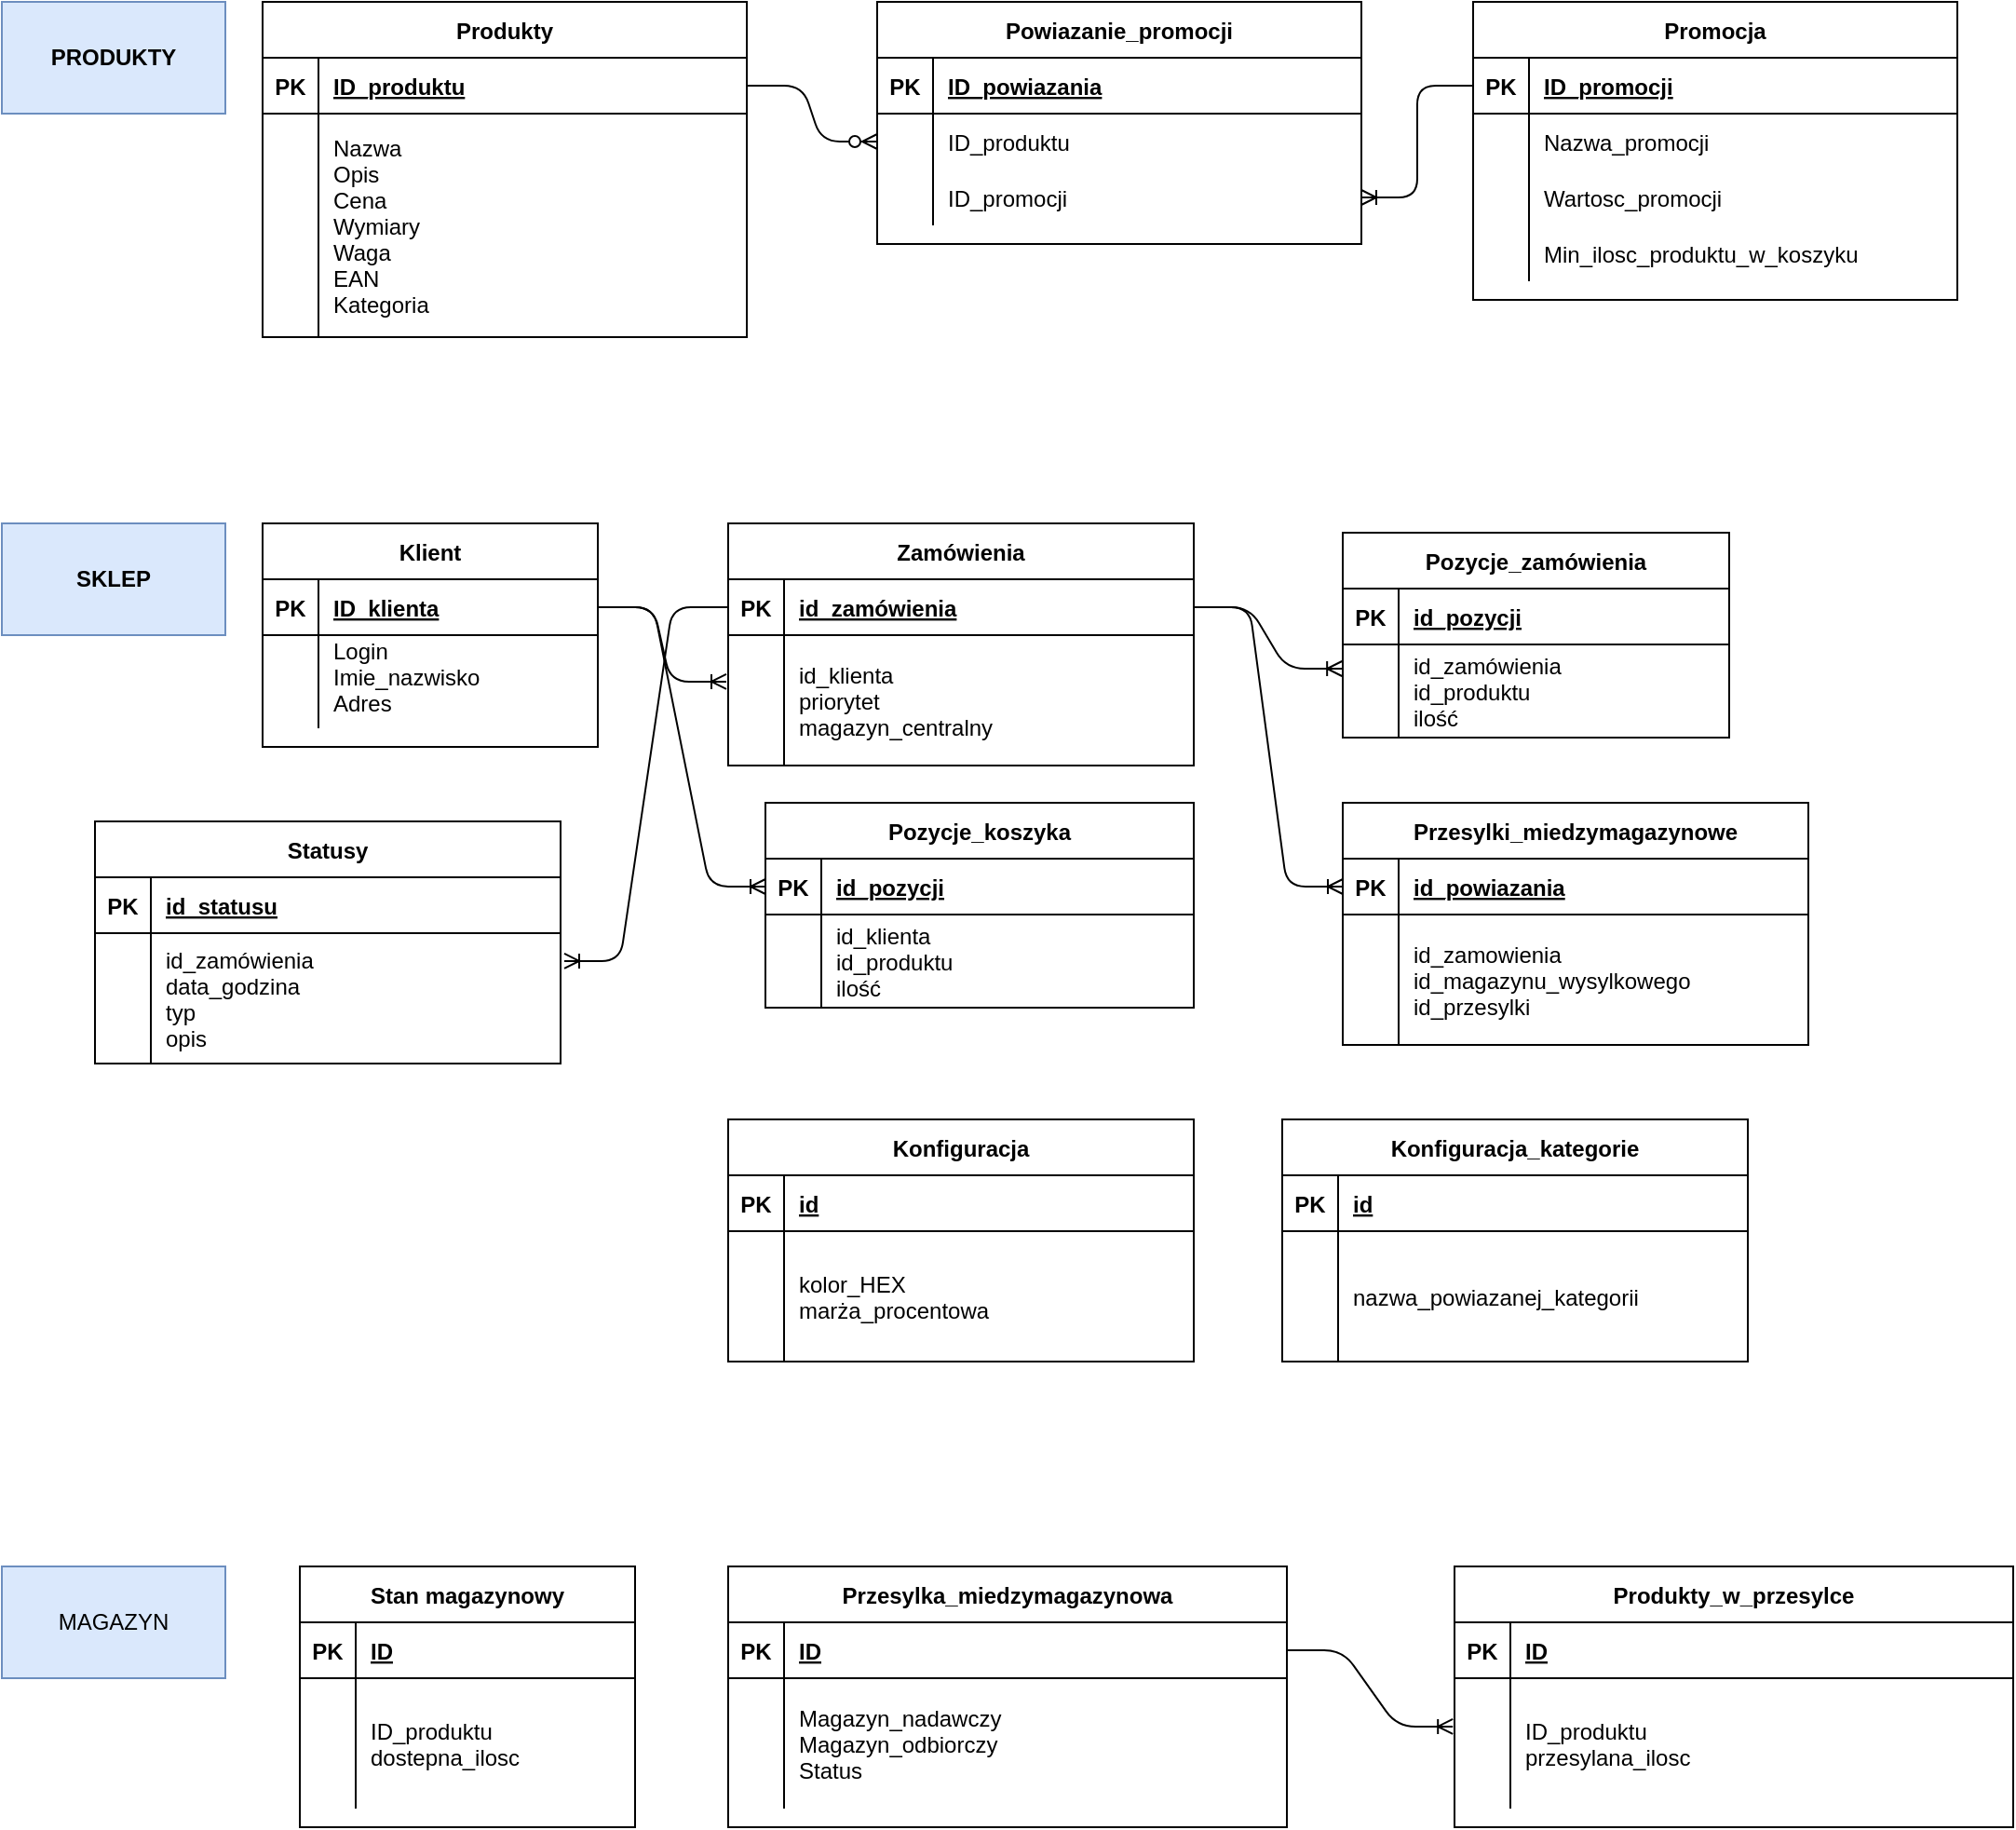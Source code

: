 <mxfile version="13.10.6" type="github">
  <diagram id="WUZRqUVk8JoaE7dRUhTJ" name="Page-1">
    <mxGraphModel dx="1422" dy="794" grid="1" gridSize="10" guides="1" tooltips="1" connect="1" arrows="1" fold="1" page="1" pageScale="1" pageWidth="1169" pageHeight="827" math="0" shadow="0">
      <root>
        <mxCell id="0" />
        <mxCell id="1" parent="0" />
        <mxCell id="3lmJuOYVzE30uOL7vJvV-1" value="Produkty" style="shape=table;startSize=30;container=1;collapsible=1;childLayout=tableLayout;fixedRows=1;rowLines=0;fontStyle=1;align=center;resizeLast=1;" parent="1" vertex="1">
          <mxGeometry x="180" y="20" width="260" height="180" as="geometry" />
        </mxCell>
        <mxCell id="3lmJuOYVzE30uOL7vJvV-2" value="" style="shape=partialRectangle;collapsible=0;dropTarget=0;pointerEvents=0;fillColor=none;top=0;left=0;bottom=1;right=0;points=[[0,0.5],[1,0.5]];portConstraint=eastwest;" parent="3lmJuOYVzE30uOL7vJvV-1" vertex="1">
          <mxGeometry y="30" width="260" height="30" as="geometry" />
        </mxCell>
        <mxCell id="3lmJuOYVzE30uOL7vJvV-3" value="PK" style="shape=partialRectangle;connectable=0;fillColor=none;top=0;left=0;bottom=0;right=0;fontStyle=1;overflow=hidden;" parent="3lmJuOYVzE30uOL7vJvV-2" vertex="1">
          <mxGeometry width="30" height="30" as="geometry" />
        </mxCell>
        <mxCell id="3lmJuOYVzE30uOL7vJvV-4" value="ID_produktu" style="shape=partialRectangle;connectable=0;fillColor=none;top=0;left=0;bottom=0;right=0;align=left;spacingLeft=6;fontStyle=5;overflow=hidden;" parent="3lmJuOYVzE30uOL7vJvV-2" vertex="1">
          <mxGeometry x="30" width="230" height="30" as="geometry" />
        </mxCell>
        <mxCell id="3lmJuOYVzE30uOL7vJvV-5" value="" style="shape=partialRectangle;collapsible=0;dropTarget=0;pointerEvents=0;fillColor=none;top=0;left=0;bottom=0;right=0;points=[[0,0.5],[1,0.5]];portConstraint=eastwest;" parent="3lmJuOYVzE30uOL7vJvV-1" vertex="1">
          <mxGeometry y="60" width="260" height="120" as="geometry" />
        </mxCell>
        <mxCell id="3lmJuOYVzE30uOL7vJvV-6" value="" style="shape=partialRectangle;connectable=0;fillColor=none;top=0;left=0;bottom=0;right=0;editable=1;overflow=hidden;" parent="3lmJuOYVzE30uOL7vJvV-5" vertex="1">
          <mxGeometry width="30" height="120" as="geometry" />
        </mxCell>
        <mxCell id="3lmJuOYVzE30uOL7vJvV-7" value="Nazwa&#xa;Opis&#xa;Cena&#xa;Wymiary&#xa;Waga&#xa;EAN&#xa;Kategoria" style="shape=partialRectangle;connectable=0;fillColor=none;top=0;left=0;bottom=0;right=0;align=left;spacingLeft=6;overflow=hidden;" parent="3lmJuOYVzE30uOL7vJvV-5" vertex="1">
          <mxGeometry x="30" width="230" height="120" as="geometry" />
        </mxCell>
        <mxCell id="3lmJuOYVzE30uOL7vJvV-17" value="Promocja" style="shape=table;startSize=30;container=1;collapsible=1;childLayout=tableLayout;fixedRows=1;rowLines=0;fontStyle=1;align=center;resizeLast=1;" parent="1" vertex="1">
          <mxGeometry x="830" y="20" width="260" height="160" as="geometry" />
        </mxCell>
        <mxCell id="3lmJuOYVzE30uOL7vJvV-18" value="" style="shape=partialRectangle;collapsible=0;dropTarget=0;pointerEvents=0;fillColor=none;top=0;left=0;bottom=1;right=0;points=[[0,0.5],[1,0.5]];portConstraint=eastwest;" parent="3lmJuOYVzE30uOL7vJvV-17" vertex="1">
          <mxGeometry y="30" width="260" height="30" as="geometry" />
        </mxCell>
        <mxCell id="3lmJuOYVzE30uOL7vJvV-19" value="PK" style="shape=partialRectangle;connectable=0;fillColor=none;top=0;left=0;bottom=0;right=0;fontStyle=1;overflow=hidden;" parent="3lmJuOYVzE30uOL7vJvV-18" vertex="1">
          <mxGeometry width="30" height="30" as="geometry" />
        </mxCell>
        <mxCell id="3lmJuOYVzE30uOL7vJvV-20" value="ID_promocji" style="shape=partialRectangle;connectable=0;fillColor=none;top=0;left=0;bottom=0;right=0;align=left;spacingLeft=6;fontStyle=5;overflow=hidden;" parent="3lmJuOYVzE30uOL7vJvV-18" vertex="1">
          <mxGeometry x="30" width="230" height="30" as="geometry" />
        </mxCell>
        <mxCell id="3lmJuOYVzE30uOL7vJvV-21" value="" style="shape=partialRectangle;collapsible=0;dropTarget=0;pointerEvents=0;fillColor=none;top=0;left=0;bottom=0;right=0;points=[[0,0.5],[1,0.5]];portConstraint=eastwest;" parent="3lmJuOYVzE30uOL7vJvV-17" vertex="1">
          <mxGeometry y="60" width="260" height="30" as="geometry" />
        </mxCell>
        <mxCell id="3lmJuOYVzE30uOL7vJvV-22" value="" style="shape=partialRectangle;connectable=0;fillColor=none;top=0;left=0;bottom=0;right=0;editable=1;overflow=hidden;" parent="3lmJuOYVzE30uOL7vJvV-21" vertex="1">
          <mxGeometry width="30" height="30" as="geometry" />
        </mxCell>
        <mxCell id="3lmJuOYVzE30uOL7vJvV-23" value="Nazwa_promocji" style="shape=partialRectangle;connectable=0;fillColor=none;top=0;left=0;bottom=0;right=0;align=left;spacingLeft=6;overflow=hidden;" parent="3lmJuOYVzE30uOL7vJvV-21" vertex="1">
          <mxGeometry x="30" width="230" height="30" as="geometry" />
        </mxCell>
        <mxCell id="3lmJuOYVzE30uOL7vJvV-24" value="" style="shape=partialRectangle;collapsible=0;dropTarget=0;pointerEvents=0;fillColor=none;top=0;left=0;bottom=0;right=0;points=[[0,0.5],[1,0.5]];portConstraint=eastwest;" parent="3lmJuOYVzE30uOL7vJvV-17" vertex="1">
          <mxGeometry y="90" width="260" height="30" as="geometry" />
        </mxCell>
        <mxCell id="3lmJuOYVzE30uOL7vJvV-25" value="" style="shape=partialRectangle;connectable=0;fillColor=none;top=0;left=0;bottom=0;right=0;editable=1;overflow=hidden;" parent="3lmJuOYVzE30uOL7vJvV-24" vertex="1">
          <mxGeometry width="30" height="30" as="geometry" />
        </mxCell>
        <mxCell id="3lmJuOYVzE30uOL7vJvV-26" value="Wartosc_promocji" style="shape=partialRectangle;connectable=0;fillColor=none;top=0;left=0;bottom=0;right=0;align=left;spacingLeft=6;overflow=hidden;" parent="3lmJuOYVzE30uOL7vJvV-24" vertex="1">
          <mxGeometry x="30" width="230" height="30" as="geometry" />
        </mxCell>
        <mxCell id="3lmJuOYVzE30uOL7vJvV-27" value="" style="shape=partialRectangle;collapsible=0;dropTarget=0;pointerEvents=0;fillColor=none;top=0;left=0;bottom=0;right=0;points=[[0,0.5],[1,0.5]];portConstraint=eastwest;" parent="3lmJuOYVzE30uOL7vJvV-17" vertex="1">
          <mxGeometry y="120" width="260" height="30" as="geometry" />
        </mxCell>
        <mxCell id="3lmJuOYVzE30uOL7vJvV-28" value="" style="shape=partialRectangle;connectable=0;fillColor=none;top=0;left=0;bottom=0;right=0;editable=1;overflow=hidden;" parent="3lmJuOYVzE30uOL7vJvV-27" vertex="1">
          <mxGeometry width="30" height="30" as="geometry" />
        </mxCell>
        <mxCell id="3lmJuOYVzE30uOL7vJvV-29" value="Min_ilosc_produktu_w_koszyku" style="shape=partialRectangle;connectable=0;fillColor=none;top=0;left=0;bottom=0;right=0;align=left;spacingLeft=6;overflow=hidden;" parent="3lmJuOYVzE30uOL7vJvV-27" vertex="1">
          <mxGeometry x="30" width="230" height="30" as="geometry" />
        </mxCell>
        <mxCell id="3lmJuOYVzE30uOL7vJvV-30" value="Powiazanie_promocji" style="shape=table;startSize=30;container=1;collapsible=1;childLayout=tableLayout;fixedRows=1;rowLines=0;fontStyle=1;align=center;resizeLast=1;" parent="1" vertex="1">
          <mxGeometry x="510" y="20" width="260" height="130" as="geometry" />
        </mxCell>
        <mxCell id="3lmJuOYVzE30uOL7vJvV-31" value="" style="shape=partialRectangle;collapsible=0;dropTarget=0;pointerEvents=0;fillColor=none;top=0;left=0;bottom=1;right=0;points=[[0,0.5],[1,0.5]];portConstraint=eastwest;" parent="3lmJuOYVzE30uOL7vJvV-30" vertex="1">
          <mxGeometry y="30" width="260" height="30" as="geometry" />
        </mxCell>
        <mxCell id="3lmJuOYVzE30uOL7vJvV-32" value="PK" style="shape=partialRectangle;connectable=0;fillColor=none;top=0;left=0;bottom=0;right=0;fontStyle=1;overflow=hidden;" parent="3lmJuOYVzE30uOL7vJvV-31" vertex="1">
          <mxGeometry width="30" height="30" as="geometry" />
        </mxCell>
        <mxCell id="3lmJuOYVzE30uOL7vJvV-33" value="ID_powiazania" style="shape=partialRectangle;connectable=0;fillColor=none;top=0;left=0;bottom=0;right=0;align=left;spacingLeft=6;fontStyle=5;overflow=hidden;" parent="3lmJuOYVzE30uOL7vJvV-31" vertex="1">
          <mxGeometry x="30" width="230" height="30" as="geometry" />
        </mxCell>
        <mxCell id="3lmJuOYVzE30uOL7vJvV-34" value="" style="shape=partialRectangle;collapsible=0;dropTarget=0;pointerEvents=0;fillColor=none;top=0;left=0;bottom=0;right=0;points=[[0,0.5],[1,0.5]];portConstraint=eastwest;" parent="3lmJuOYVzE30uOL7vJvV-30" vertex="1">
          <mxGeometry y="60" width="260" height="30" as="geometry" />
        </mxCell>
        <mxCell id="3lmJuOYVzE30uOL7vJvV-35" value="" style="shape=partialRectangle;connectable=0;fillColor=none;top=0;left=0;bottom=0;right=0;editable=1;overflow=hidden;" parent="3lmJuOYVzE30uOL7vJvV-34" vertex="1">
          <mxGeometry width="30" height="30" as="geometry" />
        </mxCell>
        <mxCell id="3lmJuOYVzE30uOL7vJvV-36" value="ID_produktu" style="shape=partialRectangle;connectable=0;fillColor=none;top=0;left=0;bottom=0;right=0;align=left;spacingLeft=6;overflow=hidden;" parent="3lmJuOYVzE30uOL7vJvV-34" vertex="1">
          <mxGeometry x="30" width="230" height="30" as="geometry" />
        </mxCell>
        <mxCell id="3lmJuOYVzE30uOL7vJvV-37" value="" style="shape=partialRectangle;collapsible=0;dropTarget=0;pointerEvents=0;fillColor=none;top=0;left=0;bottom=0;right=0;points=[[0,0.5],[1,0.5]];portConstraint=eastwest;" parent="3lmJuOYVzE30uOL7vJvV-30" vertex="1">
          <mxGeometry y="90" width="260" height="30" as="geometry" />
        </mxCell>
        <mxCell id="3lmJuOYVzE30uOL7vJvV-38" value="" style="shape=partialRectangle;connectable=0;fillColor=none;top=0;left=0;bottom=0;right=0;editable=1;overflow=hidden;" parent="3lmJuOYVzE30uOL7vJvV-37" vertex="1">
          <mxGeometry width="30" height="30" as="geometry" />
        </mxCell>
        <mxCell id="3lmJuOYVzE30uOL7vJvV-39" value="ID_promocji" style="shape=partialRectangle;connectable=0;fillColor=none;top=0;left=0;bottom=0;right=0;align=left;spacingLeft=6;overflow=hidden;" parent="3lmJuOYVzE30uOL7vJvV-37" vertex="1">
          <mxGeometry x="30" width="230" height="30" as="geometry" />
        </mxCell>
        <mxCell id="3lmJuOYVzE30uOL7vJvV-43" value="Klient" style="shape=table;startSize=30;container=1;collapsible=1;childLayout=tableLayout;fixedRows=1;rowLines=0;fontStyle=1;align=center;resizeLast=1;" parent="1" vertex="1">
          <mxGeometry x="180" y="300" width="180" height="120" as="geometry" />
        </mxCell>
        <mxCell id="3lmJuOYVzE30uOL7vJvV-44" value="" style="shape=partialRectangle;collapsible=0;dropTarget=0;pointerEvents=0;fillColor=none;top=0;left=0;bottom=1;right=0;points=[[0,0.5],[1,0.5]];portConstraint=eastwest;" parent="3lmJuOYVzE30uOL7vJvV-43" vertex="1">
          <mxGeometry y="30" width="180" height="30" as="geometry" />
        </mxCell>
        <mxCell id="3lmJuOYVzE30uOL7vJvV-45" value="PK" style="shape=partialRectangle;connectable=0;fillColor=none;top=0;left=0;bottom=0;right=0;fontStyle=1;overflow=hidden;" parent="3lmJuOYVzE30uOL7vJvV-44" vertex="1">
          <mxGeometry width="30" height="30" as="geometry" />
        </mxCell>
        <mxCell id="3lmJuOYVzE30uOL7vJvV-46" value="ID_klienta" style="shape=partialRectangle;connectable=0;fillColor=none;top=0;left=0;bottom=0;right=0;align=left;spacingLeft=6;fontStyle=5;overflow=hidden;" parent="3lmJuOYVzE30uOL7vJvV-44" vertex="1">
          <mxGeometry x="30" width="150" height="30" as="geometry" />
        </mxCell>
        <mxCell id="3lmJuOYVzE30uOL7vJvV-47" value="" style="shape=partialRectangle;collapsible=0;dropTarget=0;pointerEvents=0;fillColor=none;top=0;left=0;bottom=0;right=0;points=[[0,0.5],[1,0.5]];portConstraint=eastwest;" parent="3lmJuOYVzE30uOL7vJvV-43" vertex="1">
          <mxGeometry y="60" width="180" height="50" as="geometry" />
        </mxCell>
        <mxCell id="3lmJuOYVzE30uOL7vJvV-48" value="" style="shape=partialRectangle;connectable=0;fillColor=none;top=0;left=0;bottom=0;right=0;editable=1;overflow=hidden;" parent="3lmJuOYVzE30uOL7vJvV-47" vertex="1">
          <mxGeometry width="30" height="50" as="geometry" />
        </mxCell>
        <mxCell id="3lmJuOYVzE30uOL7vJvV-49" value="Login&#xa;Imie_nazwisko&#xa;Adres&#xa;" style="shape=partialRectangle;connectable=0;fillColor=none;top=0;left=0;bottom=0;right=0;align=left;spacingLeft=6;overflow=hidden;" parent="3lmJuOYVzE30uOL7vJvV-47" vertex="1">
          <mxGeometry x="30" width="150" height="50" as="geometry" />
        </mxCell>
        <mxCell id="3lmJuOYVzE30uOL7vJvV-98" value="Konfiguracja" style="shape=table;startSize=30;container=1;collapsible=1;childLayout=tableLayout;fixedRows=1;rowLines=0;fontStyle=1;align=center;resizeLast=1;" parent="1" vertex="1">
          <mxGeometry x="430" y="620" width="250" height="130" as="geometry" />
        </mxCell>
        <mxCell id="3lmJuOYVzE30uOL7vJvV-99" value="" style="shape=partialRectangle;collapsible=0;dropTarget=0;pointerEvents=0;fillColor=none;points=[[0,0.5],[1,0.5]];portConstraint=eastwest;top=0;left=0;right=0;bottom=1;" parent="3lmJuOYVzE30uOL7vJvV-98" vertex="1">
          <mxGeometry y="30" width="250" height="30" as="geometry" />
        </mxCell>
        <mxCell id="3lmJuOYVzE30uOL7vJvV-100" value="PK" style="shape=partialRectangle;overflow=hidden;connectable=0;fillColor=none;top=0;left=0;bottom=0;right=0;fontStyle=1;" parent="3lmJuOYVzE30uOL7vJvV-99" vertex="1">
          <mxGeometry width="30" height="30" as="geometry" />
        </mxCell>
        <mxCell id="3lmJuOYVzE30uOL7vJvV-101" value="id" style="shape=partialRectangle;overflow=hidden;connectable=0;fillColor=none;top=0;left=0;bottom=0;right=0;align=left;spacingLeft=6;fontStyle=5;" parent="3lmJuOYVzE30uOL7vJvV-99" vertex="1">
          <mxGeometry x="30" width="220" height="30" as="geometry" />
        </mxCell>
        <mxCell id="3lmJuOYVzE30uOL7vJvV-102" value="" style="shape=partialRectangle;collapsible=0;dropTarget=0;pointerEvents=0;fillColor=none;points=[[0,0.5],[1,0.5]];portConstraint=eastwest;top=0;left=0;right=0;bottom=0;" parent="3lmJuOYVzE30uOL7vJvV-98" vertex="1">
          <mxGeometry y="60" width="250" height="70" as="geometry" />
        </mxCell>
        <mxCell id="3lmJuOYVzE30uOL7vJvV-103" value="" style="shape=partialRectangle;overflow=hidden;connectable=0;fillColor=none;top=0;left=0;bottom=0;right=0;" parent="3lmJuOYVzE30uOL7vJvV-102" vertex="1">
          <mxGeometry width="30" height="70" as="geometry" />
        </mxCell>
        <mxCell id="3lmJuOYVzE30uOL7vJvV-104" value="kolor_HEX&#xa;marża_procentowa" style="shape=partialRectangle;overflow=hidden;connectable=0;fillColor=none;top=0;left=0;bottom=0;right=0;align=left;spacingLeft=6;fontFamily=Helvetica;spacing=2;spacingTop=0;verticalAlign=middle;" parent="3lmJuOYVzE30uOL7vJvV-102" vertex="1">
          <mxGeometry x="30" width="220" height="70" as="geometry" />
        </mxCell>
        <mxCell id="3lmJuOYVzE30uOL7vJvV-105" value="Zamówienia" style="shape=table;startSize=30;container=1;collapsible=1;childLayout=tableLayout;fixedRows=1;rowLines=0;fontStyle=1;align=center;resizeLast=1;" parent="1" vertex="1">
          <mxGeometry x="430" y="300" width="250" height="130" as="geometry" />
        </mxCell>
        <mxCell id="3lmJuOYVzE30uOL7vJvV-106" value="" style="shape=partialRectangle;collapsible=0;dropTarget=0;pointerEvents=0;fillColor=none;points=[[0,0.5],[1,0.5]];portConstraint=eastwest;top=0;left=0;right=0;bottom=1;" parent="3lmJuOYVzE30uOL7vJvV-105" vertex="1">
          <mxGeometry y="30" width="250" height="30" as="geometry" />
        </mxCell>
        <mxCell id="3lmJuOYVzE30uOL7vJvV-107" value="PK" style="shape=partialRectangle;overflow=hidden;connectable=0;fillColor=none;top=0;left=0;bottom=0;right=0;fontStyle=1;" parent="3lmJuOYVzE30uOL7vJvV-106" vertex="1">
          <mxGeometry width="30" height="30" as="geometry" />
        </mxCell>
        <mxCell id="3lmJuOYVzE30uOL7vJvV-108" value="id_zamówienia" style="shape=partialRectangle;overflow=hidden;connectable=0;fillColor=none;top=0;left=0;bottom=0;right=0;align=left;spacingLeft=6;fontStyle=5;" parent="3lmJuOYVzE30uOL7vJvV-106" vertex="1">
          <mxGeometry x="30" width="220" height="30" as="geometry" />
        </mxCell>
        <mxCell id="3lmJuOYVzE30uOL7vJvV-109" value="" style="shape=partialRectangle;collapsible=0;dropTarget=0;pointerEvents=0;fillColor=none;points=[[0,0.5],[1,0.5]];portConstraint=eastwest;top=0;left=0;right=0;bottom=0;" parent="3lmJuOYVzE30uOL7vJvV-105" vertex="1">
          <mxGeometry y="60" width="250" height="70" as="geometry" />
        </mxCell>
        <mxCell id="3lmJuOYVzE30uOL7vJvV-110" value="" style="shape=partialRectangle;overflow=hidden;connectable=0;fillColor=none;top=0;left=0;bottom=0;right=0;" parent="3lmJuOYVzE30uOL7vJvV-109" vertex="1">
          <mxGeometry width="30" height="70" as="geometry" />
        </mxCell>
        <mxCell id="3lmJuOYVzE30uOL7vJvV-111" value="id_klienta&#xa;priorytet&#xa;magazyn_centralny" style="shape=partialRectangle;overflow=hidden;connectable=0;fillColor=none;top=0;left=0;bottom=0;right=0;align=left;spacingLeft=6;fontFamily=Helvetica;spacing=2;spacingTop=0;verticalAlign=middle;" parent="3lmJuOYVzE30uOL7vJvV-109" vertex="1">
          <mxGeometry x="30" width="220" height="70" as="geometry" />
        </mxCell>
        <mxCell id="3lmJuOYVzE30uOL7vJvV-112" value="Pozycje_zamówienia" style="shape=table;startSize=30;container=1;collapsible=1;childLayout=tableLayout;fixedRows=1;rowLines=0;fontStyle=1;align=center;resizeLast=1;" parent="1" vertex="1">
          <mxGeometry x="760" y="305" width="207.5" height="110" as="geometry" />
        </mxCell>
        <mxCell id="3lmJuOYVzE30uOL7vJvV-113" value="" style="shape=partialRectangle;collapsible=0;dropTarget=0;pointerEvents=0;fillColor=none;points=[[0,0.5],[1,0.5]];portConstraint=eastwest;top=0;left=0;right=0;bottom=1;" parent="3lmJuOYVzE30uOL7vJvV-112" vertex="1">
          <mxGeometry y="30" width="207.5" height="30" as="geometry" />
        </mxCell>
        <mxCell id="3lmJuOYVzE30uOL7vJvV-114" value="PK" style="shape=partialRectangle;overflow=hidden;connectable=0;fillColor=none;top=0;left=0;bottom=0;right=0;fontStyle=1;" parent="3lmJuOYVzE30uOL7vJvV-113" vertex="1">
          <mxGeometry width="30" height="30" as="geometry" />
        </mxCell>
        <mxCell id="3lmJuOYVzE30uOL7vJvV-115" value="id_pozycji" style="shape=partialRectangle;overflow=hidden;connectable=0;fillColor=none;top=0;left=0;bottom=0;right=0;align=left;spacingLeft=6;fontStyle=5;" parent="3lmJuOYVzE30uOL7vJvV-113" vertex="1">
          <mxGeometry x="30" width="177.5" height="30" as="geometry" />
        </mxCell>
        <mxCell id="3lmJuOYVzE30uOL7vJvV-116" value="" style="shape=partialRectangle;collapsible=0;dropTarget=0;pointerEvents=0;fillColor=none;points=[[0,0.5],[1,0.5]];portConstraint=eastwest;top=0;left=0;right=0;bottom=0;" parent="3lmJuOYVzE30uOL7vJvV-112" vertex="1">
          <mxGeometry y="60" width="207.5" height="50" as="geometry" />
        </mxCell>
        <mxCell id="3lmJuOYVzE30uOL7vJvV-117" value="" style="shape=partialRectangle;overflow=hidden;connectable=0;fillColor=none;top=0;left=0;bottom=0;right=0;" parent="3lmJuOYVzE30uOL7vJvV-116" vertex="1">
          <mxGeometry width="30" height="50" as="geometry" />
        </mxCell>
        <mxCell id="3lmJuOYVzE30uOL7vJvV-118" value="id_zamówienia&#xa;id_produktu&#xa;ilość" style="shape=partialRectangle;overflow=hidden;connectable=0;fillColor=none;top=0;left=0;bottom=0;right=0;align=left;spacingLeft=6;fontFamily=Helvetica;spacing=2;spacingTop=0;verticalAlign=middle;fontStyle=0" parent="3lmJuOYVzE30uOL7vJvV-116" vertex="1">
          <mxGeometry x="30" width="177.5" height="50" as="geometry" />
        </mxCell>
        <mxCell id="3lmJuOYVzE30uOL7vJvV-126" value="Konfiguracja_kategorie" style="shape=table;startSize=30;container=1;collapsible=1;childLayout=tableLayout;fixedRows=1;rowLines=0;fontStyle=1;align=center;resizeLast=1;" parent="1" vertex="1">
          <mxGeometry x="727.5" y="620" width="250" height="130" as="geometry" />
        </mxCell>
        <mxCell id="3lmJuOYVzE30uOL7vJvV-127" value="" style="shape=partialRectangle;collapsible=0;dropTarget=0;pointerEvents=0;fillColor=none;points=[[0,0.5],[1,0.5]];portConstraint=eastwest;top=0;left=0;right=0;bottom=1;" parent="3lmJuOYVzE30uOL7vJvV-126" vertex="1">
          <mxGeometry y="30" width="250" height="30" as="geometry" />
        </mxCell>
        <mxCell id="3lmJuOYVzE30uOL7vJvV-128" value="PK" style="shape=partialRectangle;overflow=hidden;connectable=0;fillColor=none;top=0;left=0;bottom=0;right=0;fontStyle=1;" parent="3lmJuOYVzE30uOL7vJvV-127" vertex="1">
          <mxGeometry width="30" height="30" as="geometry" />
        </mxCell>
        <mxCell id="3lmJuOYVzE30uOL7vJvV-129" value="id" style="shape=partialRectangle;overflow=hidden;connectable=0;fillColor=none;top=0;left=0;bottom=0;right=0;align=left;spacingLeft=6;fontStyle=5;" parent="3lmJuOYVzE30uOL7vJvV-127" vertex="1">
          <mxGeometry x="30" width="220" height="30" as="geometry" />
        </mxCell>
        <mxCell id="3lmJuOYVzE30uOL7vJvV-130" value="" style="shape=partialRectangle;collapsible=0;dropTarget=0;pointerEvents=0;fillColor=none;points=[[0,0.5],[1,0.5]];portConstraint=eastwest;top=0;left=0;right=0;bottom=0;" parent="3lmJuOYVzE30uOL7vJvV-126" vertex="1">
          <mxGeometry y="60" width="250" height="70" as="geometry" />
        </mxCell>
        <mxCell id="3lmJuOYVzE30uOL7vJvV-131" value="" style="shape=partialRectangle;overflow=hidden;connectable=0;fillColor=none;top=0;left=0;bottom=0;right=0;" parent="3lmJuOYVzE30uOL7vJvV-130" vertex="1">
          <mxGeometry width="30" height="70" as="geometry" />
        </mxCell>
        <mxCell id="3lmJuOYVzE30uOL7vJvV-132" value="nazwa_powiazanej_kategorii" style="shape=partialRectangle;overflow=hidden;connectable=0;fillColor=none;top=0;left=0;bottom=0;right=0;align=left;spacingLeft=6;fontFamily=Helvetica;spacing=2;spacingTop=0;verticalAlign=middle;" parent="3lmJuOYVzE30uOL7vJvV-130" vertex="1">
          <mxGeometry x="30" width="220" height="70" as="geometry" />
        </mxCell>
        <mxCell id="3lmJuOYVzE30uOL7vJvV-133" value="Statusy" style="shape=table;startSize=30;container=1;collapsible=1;childLayout=tableLayout;fixedRows=1;rowLines=0;fontStyle=1;align=center;resizeLast=1;" parent="1" vertex="1">
          <mxGeometry x="90" y="460" width="250" height="130" as="geometry" />
        </mxCell>
        <mxCell id="3lmJuOYVzE30uOL7vJvV-134" value="" style="shape=partialRectangle;collapsible=0;dropTarget=0;pointerEvents=0;fillColor=none;points=[[0,0.5],[1,0.5]];portConstraint=eastwest;top=0;left=0;right=0;bottom=1;" parent="3lmJuOYVzE30uOL7vJvV-133" vertex="1">
          <mxGeometry y="30" width="250" height="30" as="geometry" />
        </mxCell>
        <mxCell id="3lmJuOYVzE30uOL7vJvV-135" value="PK" style="shape=partialRectangle;overflow=hidden;connectable=0;fillColor=none;top=0;left=0;bottom=0;right=0;fontStyle=1;" parent="3lmJuOYVzE30uOL7vJvV-134" vertex="1">
          <mxGeometry width="30" height="30" as="geometry" />
        </mxCell>
        <mxCell id="3lmJuOYVzE30uOL7vJvV-136" value="id_statusu" style="shape=partialRectangle;overflow=hidden;connectable=0;fillColor=none;top=0;left=0;bottom=0;right=0;align=left;spacingLeft=6;fontStyle=5;" parent="3lmJuOYVzE30uOL7vJvV-134" vertex="1">
          <mxGeometry x="30" width="220" height="30" as="geometry" />
        </mxCell>
        <mxCell id="3lmJuOYVzE30uOL7vJvV-137" value="" style="shape=partialRectangle;collapsible=0;dropTarget=0;pointerEvents=0;fillColor=none;points=[[0,0.5],[1,0.5]];portConstraint=eastwest;top=0;left=0;right=0;bottom=0;" parent="3lmJuOYVzE30uOL7vJvV-133" vertex="1">
          <mxGeometry y="60" width="250" height="70" as="geometry" />
        </mxCell>
        <mxCell id="3lmJuOYVzE30uOL7vJvV-138" value="" style="shape=partialRectangle;overflow=hidden;connectable=0;fillColor=none;top=0;left=0;bottom=0;right=0;" parent="3lmJuOYVzE30uOL7vJvV-137" vertex="1">
          <mxGeometry width="30" height="70" as="geometry" />
        </mxCell>
        <mxCell id="3lmJuOYVzE30uOL7vJvV-139" value="id_zamówienia&#xa;data_godzina&#xa;typ&#xa;opis" style="shape=partialRectangle;overflow=hidden;connectable=0;fillColor=none;top=0;left=0;bottom=0;right=0;align=left;spacingLeft=6;fontFamily=Helvetica;spacing=2;spacingTop=0;verticalAlign=middle;" parent="3lmJuOYVzE30uOL7vJvV-137" vertex="1">
          <mxGeometry x="30" width="220" height="70" as="geometry" />
        </mxCell>
        <mxCell id="3lmJuOYVzE30uOL7vJvV-141" value="" style="edgeStyle=entityRelationEdgeStyle;fontSize=12;html=1;endArrow=ERoneToMany;exitX=0;exitY=0.5;exitDx=0;exitDy=0;entryX=1.008;entryY=0.214;entryDx=0;entryDy=0;entryPerimeter=0;" parent="1" source="3lmJuOYVzE30uOL7vJvV-106" target="3lmJuOYVzE30uOL7vJvV-137" edge="1">
          <mxGeometry width="100" height="100" relative="1" as="geometry">
            <mxPoint x="690" y="550" as="sourcePoint" />
            <mxPoint x="790" y="450" as="targetPoint" />
          </mxGeometry>
        </mxCell>
        <mxCell id="3lmJuOYVzE30uOL7vJvV-143" value="" style="edgeStyle=entityRelationEdgeStyle;fontSize=12;html=1;endArrow=ERoneToMany;exitX=1;exitY=0.5;exitDx=0;exitDy=0;entryX=-0.004;entryY=0.357;entryDx=0;entryDy=0;entryPerimeter=0;" parent="1" source="3lmJuOYVzE30uOL7vJvV-44" target="3lmJuOYVzE30uOL7vJvV-109" edge="1">
          <mxGeometry width="100" height="100" relative="1" as="geometry">
            <mxPoint x="690" y="550" as="sourcePoint" />
            <mxPoint x="790" y="450" as="targetPoint" />
          </mxGeometry>
        </mxCell>
        <mxCell id="3lmJuOYVzE30uOL7vJvV-144" value="" style="edgeStyle=entityRelationEdgeStyle;fontSize=12;html=1;endArrow=ERoneToMany;exitX=1;exitY=0.5;exitDx=0;exitDy=0;entryX=-0.002;entryY=0.26;entryDx=0;entryDy=0;entryPerimeter=0;" parent="1" source="3lmJuOYVzE30uOL7vJvV-106" target="3lmJuOYVzE30uOL7vJvV-116" edge="1">
          <mxGeometry width="100" height="100" relative="1" as="geometry">
            <mxPoint x="690" y="550" as="sourcePoint" />
            <mxPoint x="790" y="450" as="targetPoint" />
          </mxGeometry>
        </mxCell>
        <mxCell id="3lmJuOYVzE30uOL7vJvV-145" value="Pozycje_koszyka" style="shape=table;startSize=30;container=1;collapsible=1;childLayout=tableLayout;fixedRows=1;rowLines=0;fontStyle=1;align=center;resizeLast=1;" parent="1" vertex="1">
          <mxGeometry x="450" y="450" width="230" height="110" as="geometry" />
        </mxCell>
        <mxCell id="3lmJuOYVzE30uOL7vJvV-146" value="" style="shape=partialRectangle;collapsible=0;dropTarget=0;pointerEvents=0;fillColor=none;points=[[0,0.5],[1,0.5]];portConstraint=eastwest;top=0;left=0;right=0;bottom=1;" parent="3lmJuOYVzE30uOL7vJvV-145" vertex="1">
          <mxGeometry y="30" width="230" height="30" as="geometry" />
        </mxCell>
        <mxCell id="3lmJuOYVzE30uOL7vJvV-147" value="PK" style="shape=partialRectangle;overflow=hidden;connectable=0;fillColor=none;top=0;left=0;bottom=0;right=0;fontStyle=1;" parent="3lmJuOYVzE30uOL7vJvV-146" vertex="1">
          <mxGeometry width="30" height="30" as="geometry" />
        </mxCell>
        <mxCell id="3lmJuOYVzE30uOL7vJvV-148" value="id_pozycji" style="shape=partialRectangle;overflow=hidden;connectable=0;fillColor=none;top=0;left=0;bottom=0;right=0;align=left;spacingLeft=6;fontStyle=5;" parent="3lmJuOYVzE30uOL7vJvV-146" vertex="1">
          <mxGeometry x="30" width="200" height="30" as="geometry" />
        </mxCell>
        <mxCell id="3lmJuOYVzE30uOL7vJvV-149" value="" style="shape=partialRectangle;collapsible=0;dropTarget=0;pointerEvents=0;fillColor=none;points=[[0,0.5],[1,0.5]];portConstraint=eastwest;top=0;left=0;right=0;bottom=0;" parent="3lmJuOYVzE30uOL7vJvV-145" vertex="1">
          <mxGeometry y="60" width="230" height="50" as="geometry" />
        </mxCell>
        <mxCell id="3lmJuOYVzE30uOL7vJvV-150" value="" style="shape=partialRectangle;overflow=hidden;connectable=0;fillColor=none;top=0;left=0;bottom=0;right=0;" parent="3lmJuOYVzE30uOL7vJvV-149" vertex="1">
          <mxGeometry width="30" height="50" as="geometry" />
        </mxCell>
        <mxCell id="3lmJuOYVzE30uOL7vJvV-151" value="id_klienta&#xa;id_produktu&#xa;ilość" style="shape=partialRectangle;overflow=hidden;connectable=0;fillColor=none;top=0;left=0;bottom=0;right=0;align=left;spacingLeft=6;fontFamily=Helvetica;spacing=2;spacingTop=0;verticalAlign=middle;fontStyle=0" parent="3lmJuOYVzE30uOL7vJvV-149" vertex="1">
          <mxGeometry x="30" width="200" height="50" as="geometry" />
        </mxCell>
        <mxCell id="3lmJuOYVzE30uOL7vJvV-152" value="" style="edgeStyle=entityRelationEdgeStyle;fontSize=12;html=1;endArrow=ERoneToMany;exitX=1;exitY=0.5;exitDx=0;exitDy=0;entryX=0;entryY=0.5;entryDx=0;entryDy=0;" parent="1" source="3lmJuOYVzE30uOL7vJvV-44" target="3lmJuOYVzE30uOL7vJvV-146" edge="1">
          <mxGeometry width="100" height="100" relative="1" as="geometry">
            <mxPoint x="690" y="550" as="sourcePoint" />
            <mxPoint x="790" y="450" as="targetPoint" />
          </mxGeometry>
        </mxCell>
        <mxCell id="3lmJuOYVzE30uOL7vJvV-153" value="" style="edgeStyle=entityRelationEdgeStyle;fontSize=12;html=1;endArrow=ERzeroToMany;endFill=1;exitX=1;exitY=0.5;exitDx=0;exitDy=0;entryX=0;entryY=0.5;entryDx=0;entryDy=0;" parent="1" source="3lmJuOYVzE30uOL7vJvV-2" target="3lmJuOYVzE30uOL7vJvV-34" edge="1">
          <mxGeometry width="100" height="100" relative="1" as="geometry">
            <mxPoint x="690" y="240" as="sourcePoint" />
            <mxPoint x="790" y="140" as="targetPoint" />
          </mxGeometry>
        </mxCell>
        <mxCell id="3lmJuOYVzE30uOL7vJvV-154" value="" style="edgeStyle=entityRelationEdgeStyle;fontSize=12;html=1;endArrow=ERoneToMany;exitX=0;exitY=0.5;exitDx=0;exitDy=0;entryX=1;entryY=0.5;entryDx=0;entryDy=0;" parent="1" source="3lmJuOYVzE30uOL7vJvV-18" target="3lmJuOYVzE30uOL7vJvV-37" edge="1">
          <mxGeometry width="100" height="100" relative="1" as="geometry">
            <mxPoint x="690" y="240" as="sourcePoint" />
            <mxPoint x="790" y="140" as="targetPoint" />
          </mxGeometry>
        </mxCell>
        <mxCell id="3lmJuOYVzE30uOL7vJvV-155" value="SKLEP" style="rounded=0;whiteSpace=wrap;html=1;fillColor=#dae8fc;strokeColor=#6c8ebf;fontStyle=1" parent="1" vertex="1">
          <mxGeometry x="40" y="300" width="120" height="60" as="geometry" />
        </mxCell>
        <mxCell id="3lmJuOYVzE30uOL7vJvV-156" value="PRODUKTY" style="rounded=0;whiteSpace=wrap;html=1;fontStyle=1;fillColor=#dae8fc;strokeColor=#6c8ebf;" parent="1" vertex="1">
          <mxGeometry x="40" y="20" width="120" height="60" as="geometry" />
        </mxCell>
        <mxCell id="3lmJuOYVzE30uOL7vJvV-157" value="MAGAZYN" style="rounded=0;whiteSpace=wrap;html=1;fillColor=#dae8fc;strokeColor=#6c8ebf;" parent="1" vertex="1">
          <mxGeometry x="40" y="860" width="120" height="60" as="geometry" />
        </mxCell>
        <mxCell id="3lmJuOYVzE30uOL7vJvV-158" value="Stan magazynowy" style="shape=table;startSize=30;container=1;collapsible=1;childLayout=tableLayout;fixedRows=1;rowLines=0;fontStyle=1;align=center;resizeLast=1;" parent="1" vertex="1">
          <mxGeometry x="200" y="860" width="180" height="140" as="geometry" />
        </mxCell>
        <mxCell id="3lmJuOYVzE30uOL7vJvV-159" value="" style="shape=partialRectangle;collapsible=0;dropTarget=0;pointerEvents=0;fillColor=none;top=0;left=0;bottom=1;right=0;points=[[0,0.5],[1,0.5]];portConstraint=eastwest;" parent="3lmJuOYVzE30uOL7vJvV-158" vertex="1">
          <mxGeometry y="30" width="180" height="30" as="geometry" />
        </mxCell>
        <mxCell id="3lmJuOYVzE30uOL7vJvV-160" value="PK" style="shape=partialRectangle;connectable=0;fillColor=none;top=0;left=0;bottom=0;right=0;fontStyle=1;overflow=hidden;" parent="3lmJuOYVzE30uOL7vJvV-159" vertex="1">
          <mxGeometry width="30" height="30" as="geometry" />
        </mxCell>
        <mxCell id="3lmJuOYVzE30uOL7vJvV-161" value="ID" style="shape=partialRectangle;connectable=0;fillColor=none;top=0;left=0;bottom=0;right=0;align=left;spacingLeft=6;fontStyle=5;overflow=hidden;" parent="3lmJuOYVzE30uOL7vJvV-159" vertex="1">
          <mxGeometry x="30" width="150" height="30" as="geometry" />
        </mxCell>
        <mxCell id="3lmJuOYVzE30uOL7vJvV-162" value="" style="shape=partialRectangle;collapsible=0;dropTarget=0;pointerEvents=0;fillColor=none;top=0;left=0;bottom=0;right=0;points=[[0,0.5],[1,0.5]];portConstraint=eastwest;" parent="3lmJuOYVzE30uOL7vJvV-158" vertex="1">
          <mxGeometry y="60" width="180" height="70" as="geometry" />
        </mxCell>
        <mxCell id="3lmJuOYVzE30uOL7vJvV-163" value="" style="shape=partialRectangle;connectable=0;fillColor=none;top=0;left=0;bottom=0;right=0;editable=1;overflow=hidden;" parent="3lmJuOYVzE30uOL7vJvV-162" vertex="1">
          <mxGeometry width="30" height="70" as="geometry" />
        </mxCell>
        <mxCell id="3lmJuOYVzE30uOL7vJvV-164" value="ID_produktu&#xa;dostepna_ilosc" style="shape=partialRectangle;connectable=0;fillColor=none;top=0;left=0;bottom=0;right=0;align=left;spacingLeft=6;overflow=hidden;" parent="3lmJuOYVzE30uOL7vJvV-162" vertex="1">
          <mxGeometry x="30" width="150" height="70" as="geometry" />
        </mxCell>
        <mxCell id="3lmJuOYVzE30uOL7vJvV-171" value="Przesylka_miedzymagazynowa" style="shape=table;startSize=30;container=1;collapsible=1;childLayout=tableLayout;fixedRows=1;rowLines=0;fontStyle=1;align=center;resizeLast=1;" parent="1" vertex="1">
          <mxGeometry x="430" y="860" width="300" height="140" as="geometry" />
        </mxCell>
        <mxCell id="3lmJuOYVzE30uOL7vJvV-172" value="" style="shape=partialRectangle;collapsible=0;dropTarget=0;pointerEvents=0;fillColor=none;top=0;left=0;bottom=1;right=0;points=[[0,0.5],[1,0.5]];portConstraint=eastwest;" parent="3lmJuOYVzE30uOL7vJvV-171" vertex="1">
          <mxGeometry y="30" width="300" height="30" as="geometry" />
        </mxCell>
        <mxCell id="3lmJuOYVzE30uOL7vJvV-173" value="PK" style="shape=partialRectangle;connectable=0;fillColor=none;top=0;left=0;bottom=0;right=0;fontStyle=1;overflow=hidden;" parent="3lmJuOYVzE30uOL7vJvV-172" vertex="1">
          <mxGeometry width="30" height="30" as="geometry" />
        </mxCell>
        <mxCell id="3lmJuOYVzE30uOL7vJvV-174" value="ID" style="shape=partialRectangle;connectable=0;fillColor=none;top=0;left=0;bottom=0;right=0;align=left;spacingLeft=6;fontStyle=5;overflow=hidden;" parent="3lmJuOYVzE30uOL7vJvV-172" vertex="1">
          <mxGeometry x="30" width="270" height="30" as="geometry" />
        </mxCell>
        <mxCell id="3lmJuOYVzE30uOL7vJvV-175" value="" style="shape=partialRectangle;collapsible=0;dropTarget=0;pointerEvents=0;fillColor=none;top=0;left=0;bottom=0;right=0;points=[[0,0.5],[1,0.5]];portConstraint=eastwest;" parent="3lmJuOYVzE30uOL7vJvV-171" vertex="1">
          <mxGeometry y="60" width="300" height="70" as="geometry" />
        </mxCell>
        <mxCell id="3lmJuOYVzE30uOL7vJvV-176" value="" style="shape=partialRectangle;connectable=0;fillColor=none;top=0;left=0;bottom=0;right=0;editable=1;overflow=hidden;" parent="3lmJuOYVzE30uOL7vJvV-175" vertex="1">
          <mxGeometry width="30" height="70" as="geometry" />
        </mxCell>
        <mxCell id="3lmJuOYVzE30uOL7vJvV-177" value="Magazyn_nadawczy&#xa;Magazyn_odbiorczy&#xa;Status" style="shape=partialRectangle;connectable=0;fillColor=none;top=0;left=0;bottom=0;right=0;align=left;spacingLeft=6;overflow=hidden;" parent="3lmJuOYVzE30uOL7vJvV-175" vertex="1">
          <mxGeometry x="30" width="270" height="70" as="geometry" />
        </mxCell>
        <mxCell id="3lmJuOYVzE30uOL7vJvV-178" value="Produkty_w_przesylce" style="shape=table;startSize=30;container=1;collapsible=1;childLayout=tableLayout;fixedRows=1;rowLines=0;fontStyle=1;align=center;resizeLast=1;" parent="1" vertex="1">
          <mxGeometry x="820" y="860" width="300" height="140" as="geometry" />
        </mxCell>
        <mxCell id="3lmJuOYVzE30uOL7vJvV-179" value="" style="shape=partialRectangle;collapsible=0;dropTarget=0;pointerEvents=0;fillColor=none;top=0;left=0;bottom=1;right=0;points=[[0,0.5],[1,0.5]];portConstraint=eastwest;" parent="3lmJuOYVzE30uOL7vJvV-178" vertex="1">
          <mxGeometry y="30" width="300" height="30" as="geometry" />
        </mxCell>
        <mxCell id="3lmJuOYVzE30uOL7vJvV-180" value="PK" style="shape=partialRectangle;connectable=0;fillColor=none;top=0;left=0;bottom=0;right=0;fontStyle=1;overflow=hidden;" parent="3lmJuOYVzE30uOL7vJvV-179" vertex="1">
          <mxGeometry width="30" height="30" as="geometry" />
        </mxCell>
        <mxCell id="3lmJuOYVzE30uOL7vJvV-181" value="ID" style="shape=partialRectangle;connectable=0;fillColor=none;top=0;left=0;bottom=0;right=0;align=left;spacingLeft=6;fontStyle=5;overflow=hidden;" parent="3lmJuOYVzE30uOL7vJvV-179" vertex="1">
          <mxGeometry x="30" width="270" height="30" as="geometry" />
        </mxCell>
        <mxCell id="3lmJuOYVzE30uOL7vJvV-182" value="" style="shape=partialRectangle;collapsible=0;dropTarget=0;pointerEvents=0;fillColor=none;top=0;left=0;bottom=0;right=0;points=[[0,0.5],[1,0.5]];portConstraint=eastwest;" parent="3lmJuOYVzE30uOL7vJvV-178" vertex="1">
          <mxGeometry y="60" width="300" height="70" as="geometry" />
        </mxCell>
        <mxCell id="3lmJuOYVzE30uOL7vJvV-183" value="" style="shape=partialRectangle;connectable=0;fillColor=none;top=0;left=0;bottom=0;right=0;editable=1;overflow=hidden;" parent="3lmJuOYVzE30uOL7vJvV-182" vertex="1">
          <mxGeometry width="30" height="70" as="geometry" />
        </mxCell>
        <mxCell id="3lmJuOYVzE30uOL7vJvV-184" value="ID_produktu&#xa;przesylana_ilosc" style="shape=partialRectangle;connectable=0;fillColor=none;top=0;left=0;bottom=0;right=0;align=left;spacingLeft=6;overflow=hidden;" parent="3lmJuOYVzE30uOL7vJvV-182" vertex="1">
          <mxGeometry x="30" width="270" height="70" as="geometry" />
        </mxCell>
        <mxCell id="3lmJuOYVzE30uOL7vJvV-185" value="" style="edgeStyle=entityRelationEdgeStyle;fontSize=12;html=1;endArrow=ERoneToMany;exitX=1;exitY=0.5;exitDx=0;exitDy=0;entryX=-0.003;entryY=0.371;entryDx=0;entryDy=0;entryPerimeter=0;" parent="1" source="3lmJuOYVzE30uOL7vJvV-172" target="3lmJuOYVzE30uOL7vJvV-182" edge="1">
          <mxGeometry width="100" height="100" relative="1" as="geometry">
            <mxPoint x="480" y="850" as="sourcePoint" />
            <mxPoint x="580" y="750" as="targetPoint" />
          </mxGeometry>
        </mxCell>
        <mxCell id="3lmJuOYVzE30uOL7vJvV-186" value="Przesylki_miedzymagazynowe" style="shape=table;startSize=30;container=1;collapsible=1;childLayout=tableLayout;fixedRows=1;rowLines=0;fontStyle=1;align=center;resizeLast=1;" parent="1" vertex="1">
          <mxGeometry x="760" y="450" width="250" height="130" as="geometry" />
        </mxCell>
        <mxCell id="3lmJuOYVzE30uOL7vJvV-187" value="" style="shape=partialRectangle;collapsible=0;dropTarget=0;pointerEvents=0;fillColor=none;points=[[0,0.5],[1,0.5]];portConstraint=eastwest;top=0;left=0;right=0;bottom=1;" parent="3lmJuOYVzE30uOL7vJvV-186" vertex="1">
          <mxGeometry y="30" width="250" height="30" as="geometry" />
        </mxCell>
        <mxCell id="3lmJuOYVzE30uOL7vJvV-188" value="PK" style="shape=partialRectangle;overflow=hidden;connectable=0;fillColor=none;top=0;left=0;bottom=0;right=0;fontStyle=1;" parent="3lmJuOYVzE30uOL7vJvV-187" vertex="1">
          <mxGeometry width="30" height="30" as="geometry" />
        </mxCell>
        <mxCell id="3lmJuOYVzE30uOL7vJvV-189" value="id_powiazania" style="shape=partialRectangle;overflow=hidden;connectable=0;fillColor=none;top=0;left=0;bottom=0;right=0;align=left;spacingLeft=6;fontStyle=5;" parent="3lmJuOYVzE30uOL7vJvV-187" vertex="1">
          <mxGeometry x="30" width="220" height="30" as="geometry" />
        </mxCell>
        <mxCell id="3lmJuOYVzE30uOL7vJvV-190" value="" style="shape=partialRectangle;collapsible=0;dropTarget=0;pointerEvents=0;fillColor=none;points=[[0,0.5],[1,0.5]];portConstraint=eastwest;top=0;left=0;right=0;bottom=0;" parent="3lmJuOYVzE30uOL7vJvV-186" vertex="1">
          <mxGeometry y="60" width="250" height="70" as="geometry" />
        </mxCell>
        <mxCell id="3lmJuOYVzE30uOL7vJvV-191" value="" style="shape=partialRectangle;overflow=hidden;connectable=0;fillColor=none;top=0;left=0;bottom=0;right=0;" parent="3lmJuOYVzE30uOL7vJvV-190" vertex="1">
          <mxGeometry width="30" height="70" as="geometry" />
        </mxCell>
        <mxCell id="3lmJuOYVzE30uOL7vJvV-192" value="id_zamowienia&#xa;id_magazynu_wysylkowego&#xa;id_przesylki" style="shape=partialRectangle;overflow=hidden;connectable=0;fillColor=none;top=0;left=0;bottom=0;right=0;align=left;spacingLeft=6;fontFamily=Helvetica;spacing=2;spacingTop=0;verticalAlign=middle;" parent="3lmJuOYVzE30uOL7vJvV-190" vertex="1">
          <mxGeometry x="30" width="220" height="70" as="geometry" />
        </mxCell>
        <mxCell id="3lmJuOYVzE30uOL7vJvV-193" value="" style="edgeStyle=entityRelationEdgeStyle;fontSize=12;html=1;endArrow=ERoneToMany;exitX=1;exitY=0.5;exitDx=0;exitDy=0;entryX=0;entryY=0.5;entryDx=0;entryDy=0;" parent="1" source="3lmJuOYVzE30uOL7vJvV-106" target="3lmJuOYVzE30uOL7vJvV-187" edge="1">
          <mxGeometry width="100" height="100" relative="1" as="geometry">
            <mxPoint x="480" y="580" as="sourcePoint" />
            <mxPoint x="580" y="480" as="targetPoint" />
          </mxGeometry>
        </mxCell>
      </root>
    </mxGraphModel>
  </diagram>
</mxfile>
